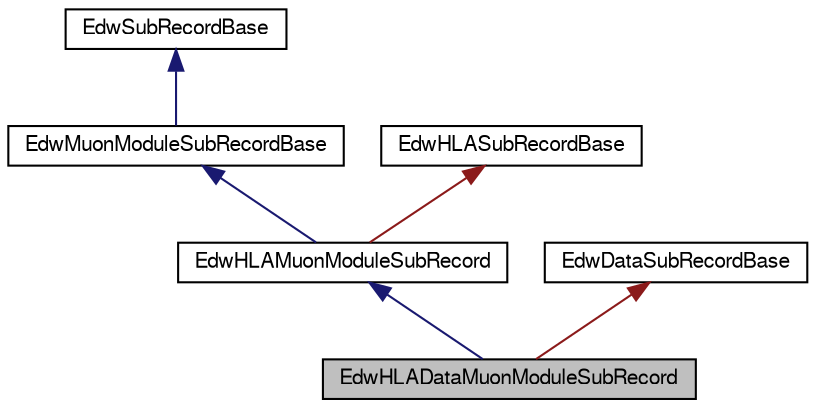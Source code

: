digraph G
{
  edge [fontname="FreeSans",fontsize="10",labelfontname="FreeSans",labelfontsize="10"];
  node [fontname="FreeSans",fontsize="10",shape=record];
  Node1 [label="EdwHLADataMuonModuleSubRecord",height=0.2,width=0.4,color="black", fillcolor="grey75", style="filled" fontcolor="black"];
  Node2 -> Node1 [dir=back,color="midnightblue",fontsize="10",style="solid"];
  Node2 [label="EdwHLAMuonModuleSubRecord",height=0.2,width=0.4,color="black", fillcolor="white", style="filled",URL="$class_edw_h_l_a_muon_module_sub_record.html"];
  Node3 -> Node2 [dir=back,color="midnightblue",fontsize="10",style="solid"];
  Node3 [label="EdwMuonModuleSubRecordBase",height=0.2,width=0.4,color="black", fillcolor="white", style="filled",URL="$class_edw_muon_module_sub_record_base.html"];
  Node4 -> Node3 [dir=back,color="midnightblue",fontsize="10",style="solid"];
  Node4 [label="EdwSubRecordBase",height=0.2,width=0.4,color="black", fillcolor="white", style="filled",URL="$class_edw_sub_record_base.html"];
  Node5 -> Node2 [dir=back,color="firebrick4",fontsize="10",style="solid"];
  Node5 [label="EdwHLASubRecordBase",height=0.2,width=0.4,color="black", fillcolor="white", style="filled",URL="$class_edw_h_l_a_sub_record_base.html"];
  Node6 -> Node1 [dir=back,color="firebrick4",fontsize="10",style="solid"];
  Node6 [label="EdwDataSubRecordBase",height=0.2,width=0.4,color="black", fillcolor="white", style="filled",URL="$class_edw_data_sub_record_base.html"];
}
